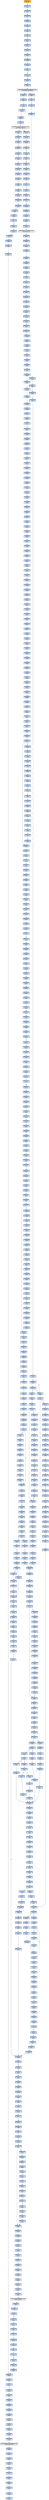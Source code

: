 strict digraph G {
	graph [bgcolor=transparent,
		name=G
	];
	node [color=lightsteelblue,
		fillcolor=lightsteelblue,
		shape=rectangle,
		style=filled
	];
	"0x00457f2b"	[label="0x00457f2b
movl"];
	"0x00457f31"	[label="0x00457f31
movl"];
	"0x00457f2b" -> "0x00457f31"	[color="#000000"];
	"0x00457b06"	[label="0x00457b06
movl"];
	"0x00457b08"	[label="0x00457b08
movl"];
	"0x00457b06" -> "0x00457b08"	[color="#000000"];
	"0x00457f81"	[label="0x00457f81
popl"];
	"0x00457f82"	[label="0x00457f82
popl"];
	"0x00457f81" -> "0x00457f82"	[color="#000000"];
	"0x00457f4c"	[label="0x00457f4c
movb"];
	"0x00457f4e"	[label="0x00457f4e
movb"];
	"0x00457f4c" -> "0x00457f4e"	[color="#000000"];
	"0x00457e3f"	[label="0x00457e3f
movb"];
	"0x00457e41"	[label="0x00457e41
incl"];
	"0x00457e3f" -> "0x00457e41"	[color="#000000"];
	"0x004570b0"	[label="0x004570b0
pushl"];
	"0x004570b2"	[label="0x004570b2
pushl"];
	"0x004570b0" -> "0x004570b2"	[color="#000000"];
	"0x004577db"	[label="0x004577db
movl"];
	"0x004577de"	[label="0x004577de
movl"];
	"0x004577db" -> "0x004577de"	[color="#000000"];
	"0x00457f0d"	[label="0x00457f0d
movl"];
	"0x00457f14"	[label="0x00457f14
jmp"];
	"0x00457f0d" -> "0x00457f14"	[color="#000000"];
	"0x00457416"	[label="0x00457416
jne"];
	"0x00457420"	[label="0x00457420
pushl"];
	"0x00457416" -> "0x00457420"	[color="#000000",
		label=T];
	GETMODULEHANDLEA_KERNEL32_DLL	[color=lightgrey,
		fillcolor=lightgrey,
		label="GETMODULEHANDLEA_KERNEL32_DLL
GETMODULEHANDLEA"];
	"0x00457042"	[label="0x00457042
movl"];
	GETMODULEHANDLEA_KERNEL32_DLL -> "0x00457042"	[color="#000000"];
	"0x00457287"	[label="0x00457287
testl"];
	GETMODULEHANDLEA_KERNEL32_DLL -> "0x00457287"	[color="#000000"];
	"0x00457a3d"	[label="0x00457a3d
movl"];
	"0x00457a42"	[label="0x00457a42
jmp"];
	"0x00457a3d" -> "0x00457a42"	[color="#000000"];
	"0x00457101"	[label="0x00457101
movb"];
	"0x00457103"	[label="0x00457103
cmpb"];
	"0x00457101" -> "0x00457103"	[color="#000000"];
	"0x004579a6"	[label="0x004579a6
popl"];
	"0x004579a7"	[label="0x004579a7
addl"];
	"0x004579a6" -> "0x004579a7"	[color="#000000"];
	"0x00457249"	[label="0x00457249
movl"];
	"0x0045724f"	[label="0x0045724f
orl"];
	"0x00457249" -> "0x0045724f"	[color="#000000"];
	"0x00457a2a"	[label="0x00457a2a
jmp"];
	"0x00457a58"	[label="0x00457a58
movl"];
	"0x00457a2a" -> "0x00457a58"	[color="#000000"];
	"0x0045771a"	[label="0x0045771a
jne"];
	"0x00457726"	[label="0x00457726
movl"];
	"0x0045771a" -> "0x00457726"	[color="#000000",
		label=T];
	"0x004577d9"	[label="0x004577d9
addl"];
	"0x004577d9" -> "0x004577db"	[color="#000000"];
	"0x00457176"	[label="0x00457176
andl"];
	"0x00457179"	[label="0x00457179
repz"];
	"0x00457176" -> "0x00457179"	[color="#000000"];
	"0x00457163"	[label="0x00457163
addl"];
	"0x00457169"	[label="0x00457169
movl"];
	"0x00457163" -> "0x00457169"	[color="#000000"];
	"0x004579d0"	[label="0x004579d0
shll"];
	"0x004579d3"	[label="0x004579d3
andl"];
	"0x004579d0" -> "0x004579d3"	[color="#000000"];
	VIRTUALPROTECT_KERNEL32_DLL	[color=lightgrey,
		fillcolor=lightgrey,
		label="VIRTUALPROTECT_KERNEL32_DLL
VIRTUALPROTECT"];
	"0x004573ff"	[label="0x004573ff
popl"];
	VIRTUALPROTECT_KERNEL32_DLL -> "0x004573ff"	[color="#000000"];
	"0x004577e7"	[label="0x004577e7
popl"];
	"0x004577e8"	[label="0x004577e8
movl"];
	"0x004577e7" -> "0x004577e8"	[color="#000000"];
	"0x0045703b"	[label="0x0045703b
pushl"];
	"0x0045703c"	[label="0x0045703c
call"];
	"0x0045703b" -> "0x0045703c"	[color="#000000"];
	"0x00457f80"	[label="0x00457f80
popl"];
	"0x00457f80" -> "0x00457f81"	[color="#000000"];
	"0x00457b37"	[label="0x00457b37
movl"];
	"0x00457b3d"	[label="0x00457b3d
movl"];
	"0x00457b37" -> "0x00457b3d"	[color="#000000"];
	"0x00457ccb"	[label="0x00457ccb
jmp"];
	"0x00457cd4"	[label="0x00457cd4
movl"];
	"0x00457ccb" -> "0x00457cd4"	[color="#000000"];
	"0x004577b4"	[label="0x004577b4
movl"];
	"0x004577b9"	[label="0x004577b9
movl"];
	"0x004577b4" -> "0x004577b9"	[color="#000000"];
	"0x00457996"	[label="0x00457996
movl"];
	"0x0045799c"	[label="0x0045799c
incl"];
	"0x00457996" -> "0x0045799c"	[color="#000000"];
	"0x004579b2"	[label="0x004579b2
pushl"];
	"0x004579b3"	[label="0x004579b3
movl"];
	"0x004579b2" -> "0x004579b3"	[color="#000000"];
	"0x00457904"	[label="0x00457904
shll"];
	"0x00457907"	[label="0x00457907
movw"];
	"0x00457904" -> "0x00457907"	[color="#000000"];
	"0x00457384"	[label="0x00457384
jmp"];
	"0x00457271"	[label="0x00457271
movl"];
	"0x00457384" -> "0x00457271"	[color="#000000"];
	"0x00457ce6"	[label="0x00457ce6
popl"];
	"0x00457ce7"	[label="0x00457ce7
popl"];
	"0x00457ce6" -> "0x00457ce7"	[color="#000000"];
	"0x00457e78"	[label="0x00457e78
movl"];
	"0x00457e7d"	[label="0x00457e7d
movl"];
	"0x00457e78" -> "0x00457e7d"	[color="#000000"];
	"0x004570be"	[label="0x004570be
call"];
	VIRTUALALLOC_KERNEL32_DLL	[color=lightgrey,
		fillcolor=lightgrey,
		label="VIRTUALALLOC_KERNEL32_DLL
VIRTUALALLOC"];
	"0x004570be" -> VIRTUALALLOC_KERNEL32_DLL	[color="#000000"];
	"0x004579c7"	[label="0x004579c7
movl"];
	"0x004579c9"	[label="0x004579c9
movl"];
	"0x004579c7" -> "0x004579c9"	[color="#000000"];
	"0x0045783b"	[label="0x0045783b
pushl"];
	"0x0045783c"	[label="0x0045783c
pushl"];
	"0x0045783b" -> "0x0045783c"	[color="#000000"];
	"0x00457ea5"	[label="0x00457ea5
movl"];
	"0x00457ea8"	[label="0x00457ea8
shll"];
	"0x00457ea5" -> "0x00457ea8"	[color="#000000"];
	"0x0045788c"	[label="0x0045788c
xorl"];
	"0x0045788e"	[label="0x0045788e
movl"];
	"0x0045788c" -> "0x0045788e"	[color="#000000"];
	"0x00457ed9"	[label="0x00457ed9
movl"];
	"0x00457ede"	[label="0x00457ede
subl"];
	"0x00457ed9" -> "0x00457ede"	[color="#000000"];
	"0x00457f85"	[label="0x00457f85
popl"];
	"0x00457f86"	[label="0x00457f86
addl"];
	"0x00457f85" -> "0x00457f86"	[color="#000000"];
	VIRTUALFREE_KERNEL32_DLL	[color=lightgrey,
		fillcolor=lightgrey,
		label="VIRTUALFREE_KERNEL32_DLL
VIRTUALFREE"];
	"0x004571a8"	[label="0x004571a8
movl"];
	VIRTUALFREE_KERNEL32_DLL -> "0x004571a8"	[color="#000000"];
	"0x0045782c"	[label="0x0045782c
addl"];
	"0x00457831"	[label="0x00457831
ret"];
	"0x0045782c" -> "0x00457831"	[color="#000000"];
	"0x00457807"	[label="0x00457807
movl"];
	"0x0045780a"	[label="0x0045780a
popl"];
	"0x00457807" -> "0x0045780a"	[color="#000000"];
	"0x00457e46"	[label="0x00457e46
movl"];
	"0x00457e49"	[label="0x00457e49
movl"];
	"0x00457e46" -> "0x00457e49"	[color="#000000"];
	"0x00457a2c"	[label="0x00457a2c
cmpl"];
	"0x00457a2f"	[label="0x00457a2f
jae"];
	"0x00457a2c" -> "0x00457a2f"	[color="#000000"];
	"0x00457729"	[label="0x00457729
addl"];
	"0x0045772f"	[label="0x0045772f
ret"];
	"0x00457729" -> "0x0045772f"	[color="#000000"];
	"0x004579ad"	[label="0x004579ad
ret"];
	"0x00457bb4"	[label="0x00457bb4
testb"];
	"0x004579ad" -> "0x00457bb4"	[color="#000000"];
	"0x00457ca3"	[label="0x00457ca3
testb"];
	"0x004579ad" -> "0x00457ca3"	[color="#000000"];
	"0x00457035"	[label="0x00457035
leal"];
	"0x00457035" -> "0x0045703b"	[color="#000000"];
	"0x00457cc6"	[label="0x00457cc6
cmpl"];
	"0x00457cc9"	[label="0x00457cc9
jb"];
	"0x00457cc6" -> "0x00457cc9"	[color="#000000"];
	"0x00457918"	[label="0x00457918
repz"];
	"0x0045791a"	[label="0x0045791a
movl"];
	"0x00457918" -> "0x0045791a"	[color="#000000"];
	"0x004577ad"	[label="0x004577ad
pushl"];
	"0x004577ae"	[label="0x004577ae
cmpl"];
	"0x004577ad" -> "0x004577ae"	[color="#000000"];
	"0x00457015"	[label="0x00457015
movl"];
	"0x0045701a"	[label="0x0045701a
addl"];
	"0x00457015" -> "0x0045701a"	[color="#000000"];
	"0x00457172"	[label="0x00457172
repz"];
	"0x00457174"	[label="0x00457174
movl"];
	"0x00457172" -> "0x00457174"	[color="#000000"];
	"0x0045780c"	[label="0x0045780c
ret"];
	"0x00457b98"	[label="0x00457b98
movb"];
	"0x0045780c" -> "0x00457b98"	[color="#000000"];
	"0x004571ae"	[label="0x004571ae
orl"];
	"0x004571a8" -> "0x004571ae"	[color="#000000"];
	"0x00457e22"	[label="0x00457e22
movl"];
	"0x00457e24"	[label="0x00457e24
je"];
	"0x00457e22" -> "0x00457e24"	[color="#000000"];
	"0x004577f4"	[label="0x004577f4
shrl"];
	"0x004577f6"	[label="0x004577f6
movl"];
	"0x004577f4" -> "0x004577f6"	[color="#000000"];
	"0x004578d8"	[label="0x004578d8
movl"];
	"0x004578dc"	[label="0x004578dc
movl"];
	"0x004578d8" -> "0x004578dc"	[color="#000000"];
	"0x00457869"	[label="0x00457869
movl"];
	"0x0045786d"	[label="0x0045786d
leal"];
	"0x00457869" -> "0x0045786d"	[color="#000000"];
	"0x00457183"	[label="0x00457183
pushl"];
	"0x00457189"	[label="0x00457189
call"];
	"0x00457183" -> "0x00457189"	[color="#000000"];
	"0x004578ad"	[label="0x004578ad
cmpl"];
	"0x004578b3"	[label="0x004578b3
movl"];
	"0x004578ad" -> "0x004578b3"	[color="#000000"];
	"0x00457d3e"	[label="0x00457d3e
movl"];
	"0x00457d42"	[label="0x00457d42
jmp"];
	"0x00457d3e" -> "0x00457d42"	[color="#000000"];
	"0x00457b49"	[label="0x00457b49
movl"];
	"0x00457b4f"	[label="0x00457b4f
movl"];
	"0x00457b49" -> "0x00457b4f"	[color="#000000"];
	"0x00457a96"	[label="0x00457a96
call"];
	"0x00457cf2"	[label="0x00457cf2
call"];
	"0x00457a96" -> "0x00457cf2"	[color="#000000"];
	"0x00457121"	[label="0x00457121
je"];
	"0x00457151"	[label="0x00457151
popl"];
	"0x00457121" -> "0x00457151"	[color="#000000",
		label=T];
	"0x00457ba8"	[label="0x00457ba8
leal"];
	"0x00457bac"	[label="0x00457bac
pushl"];
	"0x00457ba8" -> "0x00457bac"	[color="#000000"];
	"0x00457b6c"	[label="0x00457b6c
pushl"];
	"0x00457b6d"	[label="0x00457b6d
pushl"];
	"0x00457b6c" -> "0x00457b6d"	[color="#000000"];
	"0x0045717b"	[label="0x0045717b
popl"];
	"0x00457179" -> "0x0045717b"	[color="#000000"];
	"0x004577fb"	[label="0x004577fb
subl"];
	"0x004577fd"	[label="0x004577fd
andl"];
	"0x004577fb" -> "0x004577fd"	[color="#000000"];
	"0x0045785c"	[label="0x0045785c
cmpl"];
	"0x0045785e"	[label="0x0045785e
movl"];
	"0x0045785c" -> "0x0045785e"	[color="#000000"];
	"0x00457e42"	[label="0x00457e42
movb"];
	"0x00457e41" -> "0x00457e42"	[color="#000000"];
	"0x004577b1"	[label="0x004577b1
jb"];
	"0x004577ae" -> "0x004577b1"	[color="#000000"];
	"0x004572ac"	[label="0x004572ac
jne"];
	"0x004572b1"	[label="0x004572b1
addl"];
	"0x004572ac" -> "0x004572b1"	[color="#000000",
		label=T];
	"0x004571b0"	[label="0x004571b0
je"];
	"0x004571ae" -> "0x004571b0"	[color="#000000"];
	"0x00457a5a"	[label="0x00457a5a
movl"];
	"0x00457a5d"	[label="0x00457a5d
addl"];
	"0x00457a5a" -> "0x00457a5d"	[color="#000000"];
	"0x00457a05"	[label="0x00457a05
cmpl"];
	"0x00457a07"	[label="0x00457a07
jae"];
	"0x00457a05" -> "0x00457a07"	[color="#000000"];
	"0x004579b5"	[label="0x004579b5
pushl"];
	"0x004579b6"	[label="0x004579b6
movl"];
	"0x004579b5" -> "0x004579b6"	[color="#000000"];
	"0x004579db"	[label="0x004579db
movl"];
	"0x004579de"	[label="0x004579de
addl"];
	"0x004579db" -> "0x004579de"	[color="#000000"];
	"0x00457e9a"	[label="0x00457e9a
jmp"];
	"0x00457ef7"	[label="0x00457ef7
cmpl"];
	"0x00457e9a" -> "0x00457ef7"	[color="#000000"];
	"0x004577bb"	[label="0x004577bb
movb"];
	"0x004577bd"	[label="0x004577bd
incl"];
	"0x004577bb" -> "0x004577bd"	[color="#000000"];
	"0x00457189" -> VIRTUALFREE_KERNEL32_DLL	[color="#000000"];
	"0x004579fd"	[label="0x004579fd
movl"];
	"0x00457a00"	[label="0x00457a00
andl"];
	"0x004579fd" -> "0x00457a00"	[color="#000000"];
	"0x00457e55"	[label="0x00457e55
addl"];
	"0x00457e58"	[label="0x00457e58
orl"];
	"0x00457e55" -> "0x00457e58"	[color="#000000"];
	"0x004579a1"	[label="0x004579a1
popl"];
	"0x004579a2"	[label="0x004579a2
popl"];
	"0x004579a1" -> "0x004579a2"	[color="#000000"];
	"0x004578f6"	[label="0x004578f6
movl"];
	"0x004578f8"	[label="0x004578f8
movb"];
	"0x004578f6" -> "0x004578f8"	[color="#000000"];
	"0x004577a5"	[label="0x004577a5
movl"];
	"0x004577a7"	[label="0x004577a7
pushl"];
	"0x004577a5" -> "0x004577a7"	[color="#000000"];
	"0x00457ec8"	[label="0x00457ec8
cmpl"];
	"0x00457ecb"	[label="0x00457ecb
movl"];
	"0x00457ec8" -> "0x00457ecb"	[color="#000000"];
	"0x004579e4"	[label="0x004579e4
movl"];
	"0x004579e6"	[label="0x004579e6
movl"];
	"0x004579e4" -> "0x004579e6"	[color="#000000"];
	"0x00457f37"	[label="0x00457f37
movl"];
	"0x00457f31" -> "0x00457f37"	[color="#000000"];
	"0x0045783f"	[label="0x0045783f
pushl"];
	"0x00457840"	[label="0x00457840
movl"];
	"0x0045783f" -> "0x00457840"	[color="#000000"];
	"0x00457398"	[label="0x00457398
pushl"];
	"0x0045739a"	[label="0x0045739a
pushl"];
	"0x00457398" -> "0x0045739a"	[color="#000000"];
	"0x004577d4"	[label="0x004577d4
orl"];
	"0x004577d6"	[label="0x004577d6
movl"];
	"0x004577d4" -> "0x004577d6"	[color="#000000"];
	"0x0045716f"	[label="0x0045716f
sarl"];
	"0x0045716f" -> "0x00457172"	[color="#000000"];
	"0x0045740d"	[label="0x0045740d
orl"];
	"0x0045740f"	[label="0x0045740f
movl"];
	"0x0045740d" -> "0x0045740f"	[color="#000000"];
	"0x00457d34"	[label="0x00457d34
movl"];
	"0x00457d36"	[label="0x00457d36
movb"];
	"0x00457d34" -> "0x00457d36"	[color="#000000"];
	"0x00457243"	[label="0x00457243
movl"];
	"0x00457243" -> "0x00457249"	[color="#000000"];
	"0x00457048"	[label="0x00457048
movl"];
	"0x0045704a"	[label="0x0045704a
leal"];
	"0x00457048" -> "0x0045704a"	[color="#000000"];
	"0x00457962"	[label="0x00457962
testl"];
	"0x00457964"	[label="0x00457964
jbe"];
	"0x00457962" -> "0x00457964"	[color="#000000"];
	"0x004576cc"	[label="0x004576cc
subl"];
	"0x004576d2"	[label="0x004576d2
leal"];
	"0x004576cc" -> "0x004576d2"	[color="#000000"];
	"0x00457a83"	[label="0x00457a83
ret"];
	"0x00457e95"	[label="0x00457e95
addl"];
	"0x00457a83" -> "0x00457e95"	[color="#000000"];
	"0x00457d2d"	[label="0x00457d2d
cmpl"];
	"0x00457a83" -> "0x00457d2d"	[color="#000000"];
	"0x004579fb"	[label="0x004579fb
shrl"];
	"0x004579fb" -> "0x004579fd"	[color="#000000"];
	"0x00457f16"	[label="0x00457f16
movl"];
	"0x00457f1c"	[label="0x00457f1c
movl"];
	"0x00457f16" -> "0x00457f1c"	[color="#000000"];
	"0x00457e18"	[label="0x00457e18
movb"];
	"0x00457e1f"	[label="0x00457e1f
popl"];
	"0x00457e18" -> "0x00457e1f"	[color="#000000"];
	"0x00457ce8"	[label="0x00457ce8
movb"];
	"0x00457cea"	[label="0x00457cea
popl"];
	"0x00457ce8" -> "0x00457cea"	[color="#000000"];
	"0x00457a7e"	[label="0x00457a7e
popl"];
	"0x00457a7f"	[label="0x00457a7f
movl"];
	"0x00457a7e" -> "0x00457a7f"	[color="#000000"];
	"0x00457b76"	[label="0x00457b76
call"];
	"0x004577a4"	[label="0x004577a4
pushl"];
	"0x00457b76" -> "0x004577a4"	[color="#000000"];
	"0x00457d38"	[label="0x00457d38
movl"];
	"0x00457d36" -> "0x00457d38"	[color="#000000"];
	"0x00457181"	[label="0x00457181
pushl"];
	"0x00457181" -> "0x00457183"	[color="#000000"];
	"0x004579cc"	[label="0x004579cc
movl"];
	"0x004579cc" -> "0x004579d0"	[color="#000000"];
	"0x004577ee"	[label="0x004577ee
movl"];
	"0x004577f2"	[label="0x004577f2
subl"];
	"0x004577ee" -> "0x004577f2"	[color="#000000"];
	"0x004570f1"	[label="0x004570f1
pushl"];
	"0x004570f7"	[label="0x004570f7
pushl"];
	"0x004570f1" -> "0x004570f7"	[color="#000000"];
	"0x0045736e"	[label="0x0045736e
jmp"];
	"0x004572a2"	[label="0x004572a2
movl"];
	"0x0045736e" -> "0x004572a2"	[color="#000000"];
	"0x00457a1d"	[label="0x00457a1d
cmpl"];
	"0x00457a07" -> "0x00457a1d"	[color="#000000",
		label=T];
	"0x00457a09"	[label="0x00457a09
movl"];
	"0x00457a07" -> "0x00457a09"	[color="#000000",
		label=F];
	"0x004570e8"	[label="0x004570e8
pushl"];
	"0x004570e9"	[label="0x004570e9
movl"];
	"0x004570e8" -> "0x004570e9"	[color="#000000"];
	"0x004578f4"	[label="0x004578f4
movb"];
	"0x004578f4" -> "0x004578f6"	[color="#000000"];
	"0x004578c4"	[label="0x004578c4
movl"];
	"0x004578c7"	[label="0x004578c7
addl"];
	"0x004578c4" -> "0x004578c7"	[color="#000000"];
	"0x00457042" -> "0x00457048"	[color="#000000"];
	"0x0045791e"	[label="0x0045791e
movl"];
	"0x00457922"	[label="0x00457922
movl"];
	"0x0045791e" -> "0x00457922"	[color="#000000"];
	"0x00457e62"	[label="0x00457e62
movl"];
	"0x00457e65"	[label="0x00457e65
jae"];
	"0x00457e62" -> "0x00457e65"	[color="#000000"];
	"0x00457eab"	[label="0x00457eab
movb"];
	"0x00457ea8" -> "0x00457eab"	[color="#000000"];
	"0x00457e6a"	[label="0x00457e6a
movl"];
	"0x00457e6d"	[label="0x00457e6d
movl"];
	"0x00457e6a" -> "0x00457e6d"	[color="#000000"];
	"0x00457f6e"	[label="0x00457f6e
je"];
	"0x00457f70"	[label="0x00457f70
cmpl"];
	"0x00457f6e" -> "0x00457f70"	[color="#000000",
		label=F];
	"0x00457af1"	[label="0x00457af1
movl"];
	"0x00457831" -> "0x00457af1"	[color="#000000"];
	"0x00457b02"	[label="0x00457b02
movl"];
	"0x00457b02" -> "0x00457b06"	[color="#000000"];
	"0x00457926"	[label="0x00457926
addl"];
	"0x00457922" -> "0x00457926"	[color="#000000"];
	"0x0045701c"	[label="0x0045701c
subl"];
	"0x00457022"	[label="0x00457022
cmpl"];
	"0x0045701c" -> "0x00457022"	[color="#000000"];
	"0x004579d9"	[label="0x004579d9
orl"];
	"0x004579d9" -> "0x004579db"	[color="#000000"];
	"0x00457a42" -> "0x00457a58"	[color="#000000"];
	"0x004579a3"	[label="0x004579a3
popl"];
	"0x004579a4"	[label="0x004579a4
movb"];
	"0x004579a3" -> "0x004579a4"	[color="#000000"];
	"0x00457bc7"	[label="0x00457bc7
call"];
	"0x004579b0"	[label="0x004579b0
pushl"];
	"0x00457bc7" -> "0x004579b0"	[color="#000000"];
	"0x0045708d"	[label="0x0045708d
movl"];
	"0x00457093"	[label="0x00457093
orl"];
	"0x0045708d" -> "0x00457093"	[color="#000000"];
	"0x00457a5f"	[label="0x00457a5f
movl"];
	"0x00457a62"	[label="0x00457a62
movl"];
	"0x00457a5f" -> "0x00457a62"	[color="#000000"];
	"0x00457106"	[label="0x00457106
jne"];
	"0x00457103" -> "0x00457106"	[color="#000000"];
	"0x004579e1"	[label="0x004579e1
movl"];
	"0x004579e1" -> "0x004579e4"	[color="#000000"];
	"0x00457a9b"	[label="0x00457a9b
movb"];
	"0x00457aa2"	[label="0x00457aa2
popl"];
	"0x00457a9b" -> "0x00457aa2"	[color="#000000"];
	"0x00457b9c"	[label="0x00457b9c
incl"];
	"0x00457b9d"	[label="0x00457b9d
cmpl"];
	"0x00457b9c" -> "0x00457b9d"	[color="#000000"];
	"0x004577cb"	[label="0x004577cb
shll"];
	"0x004577ce"	[label="0x004577ce
andl"];
	"0x004577cb" -> "0x004577ce"	[color="#000000"];
	"0x0045783a"	[label="0x0045783a
pushl"];
	"0x0045783a" -> "0x0045783b"	[color="#000000"];
	"0x0045703c" -> GETMODULEHANDLEA_KERNEL32_DLL	[color="#000000"];
	"0x00457ed3"	[label="0x00457ed3
movl"];
	"0x00457ed6"	[label="0x00457ed6
movl"];
	"0x00457ed3" -> "0x00457ed6"	[color="#000000"];
	"0x004572ee"	[label="0x004572ee
testl"];
	"0x004572f0"	[label="0x004572f0
popl"];
	"0x004572ee" -> "0x004572f0"	[color="#000000"];
	"0x0045711d"	[label="0x0045711d
xorl"];
	"0x0045711f"	[label="0x0045711f
orl"];
	"0x0045711d" -> "0x0045711f"	[color="#000000"];
	"0x00457b43"	[label="0x00457b43
movl"];
	"0x00457b3d" -> "0x00457b43"	[color="#000000"];
	"0x00457e2e"	[label="0x00457e2e
leal"];
	"0x00457e31"	[label="0x00457e31
cmpl"];
	"0x00457e2e" -> "0x00457e31"	[color="#000000"];
	"0x0045790d"	[label="0x0045790d
repz"];
	"0x0045790f"	[label="0x0045790f
movl"];
	"0x0045790d" -> "0x0045790f"	[color="#000000"];
	"0x00457055"	[label="0x00457055
stosl"];
	"0x00457056"	[label="0x00457056
movb"];
	"0x00457055" -> "0x00457056"	[color="#000000"];
	"0x00457a77"	[label="0x00457a77
movl"];
	"0x00457a7d"	[label="0x00457a7d
popl"];
	"0x00457a77" -> "0x00457a7d"	[color="#000000"];
	"0x00457ed1"	[label="0x00457ed1
jae"];
	"0x00457ed1" -> "0x00457ed3"	[color="#000000",
		label=F];
	"0x00457851"	[label="0x00457851
xorl"];
	"0x00457853"	[label="0x00457853
repz"];
	"0x00457851" -> "0x00457853"	[color="#000000"];
	"0x004578cf"	[label="0x004578cf
movl"];
	"0x004578d3"	[label="0x004578d3
jl"];
	"0x004578cf" -> "0x004578d3"	[color="#000000"];
	"0x00457802"	[label="0x00457802
shrl"];
	"0x004577fd" -> "0x00457802"	[color="#000000"];
	"0x0045739d"	[label="0x0045739d
pushl"];
	"0x0045739e"	[label="0x0045739e
call"];
	"0x0045739d" -> "0x0045739e"	[color="#000000"];
	"0x00457855"	[label="0x00457855
movl"];
	"0x00457855" -> "0x0045785c"	[color="#000000"];
	"0x00457a16"	[label="0x00457a16
movb"];
	"0x00457a19"	[label="0x00457a19
movl"];
	"0x00457a16" -> "0x00457a19"	[color="#000000"];
	"0x00457a1b"	[label="0x00457a1b
jmp"];
	"0x00457a1b" -> "0x00457a58"	[color="#000000"];
	"0x00457f57"	[label="0x00457f57
movl"];
	"0x00457f5b"	[label="0x00457f5b
addl"];
	"0x00457f57" -> "0x00457f5b"	[color="#000000"];
	"0x00457888"	[label="0x00457888
movl"];
	"0x00457888" -> "0x0045788c"	[color="#000000"];
	"0x00457b59"	[label="0x00457b59
stosb"];
	"0x00457b5a"	[label="0x00457b5a
call"];
	"0x00457b59" -> "0x00457b5a"	[color="#000000"];
	"0x00457e80"	[label="0x00457e80
subl"];
	"0x00457e82"	[label="0x00457e82
andl"];
	"0x00457e80" -> "0x00457e82"	[color="#000000"];
	"0x004577b3"	[label="0x004577b3
pushl"];
	"0x004577b3" -> "0x004577b4"	[color="#000000"];
	"0x004576eb"	[label="0x004576eb
pushl"];
	"0x004576ec"	[label="0x004576ec
leal"];
	"0x004576eb" -> "0x004576ec"	[color="#000000"];
	"0x00457b69"	[label="0x00457b69
pushl"];
	"0x00457b6a"	[label="0x00457b6a
movl"];
	"0x00457b69" -> "0x00457b6a"	[color="#000000"];
	"0x00457a8b"	[label="0x00457a8b
xorl"];
	"0x00457a8d"	[label="0x00457a8d
leal"];
	"0x00457a8b" -> "0x00457a8d"	[color="#000000"];
	"0x00457e9c"	[label="0x00457e9c
cmpl"];
	"0x00457ea0"	[label="0x00457ea0
jb"];
	"0x00457e9c" -> "0x00457ea0"	[color="#000000"];
	"0x004577d6" -> "0x004577d9"	[color="#000000"];
	"0x00457ca5"	[label="0x00457ca5
jne"];
	"0x00457cb2"	[label="0x00457cb2
movb"];
	"0x00457ca5" -> "0x00457cb2"	[color="#000000",
		label=T];
	"0x0045783d"	[label="0x0045783d
movl"];
	"0x0045783c" -> "0x0045783d"	[color="#000000"];
	"0x004579e9"	[label="0x004579e9
cmpl"];
	"0x004579ec"	[label="0x004579ec
jae"];
	"0x004579e9" -> "0x004579ec"	[color="#000000"];
	"0x00457f25"	[label="0x00457f25
movl"];
	"0x00457f25" -> "0x00457f2b"	[color="#000000"];
	"0x00457892"	[label="0x00457892
movl"];
	"0x0045789a"	[label="0x0045789a
movl"];
	"0x00457892" -> "0x0045789a"	[color="#000000"];
	"0x00457a87"	[label="0x00457a87
movl"];
	"0x00457a89"	[label="0x00457a89
xorl"];
	"0x00457a87" -> "0x00457a89"	[color="#000000"];
	"0x0045798b"	[label="0x0045798b
movl"];
	"0x0045798f"	[label="0x0045798f
leal"];
	"0x0045798b" -> "0x0045798f"	[color="#000000"];
	"0x004577ce" -> "0x004577d4"	[color="#000000"];
	"0x00457baf"	[label="0x00457baf
call"];
	"0x00457834"	[label="0x00457834
subl"];
	"0x00457baf" -> "0x00457834"	[color="#000000"];
	"0x004579ee"	[label="0x004579ee
movl"];
	"0x004579f1"	[label="0x004579f1
movl"];
	"0x004579ee" -> "0x004579f1"	[color="#000000"];
	"0x00457e4c"	[label="0x00457e4c
movl"];
	"0x00457e50"	[label="0x00457e50
andl"];
	"0x00457e4c" -> "0x00457e50"	[color="#000000"];
	"0x0045795a"	[label="0x0045795a
movl"];
	"0x00457960"	[label="0x00457960
xorl"];
	"0x0045795a" -> "0x00457960"	[color="#000000"];
	"0x00457994"	[label="0x00457994
movl"];
	"0x00457994" -> "0x00457996"	[color="#000000"];
	"0x0045700a"	[label="0x0045700a
popl"];
	"0x0045700b"	[label="0x0045700b
incl"];
	"0x0045700a" -> "0x0045700b"	[color="#000000"];
	"0x00457b0f"	[label="0x00457b0f
leal"];
	"0x00457b12"	[label="0x00457b12
movl"];
	"0x00457b0f" -> "0x00457b12"	[color="#000000"];
	"0x00457ceb"	[label="0x00457ceb
addl"];
	"0x00457cea" -> "0x00457ceb"	[color="#000000"];
	"0x004578e6"	[label="0x004578e6
shrl"];
	"0x004578e9"	[label="0x004578e9
movl"];
	"0x004578e6" -> "0x004578e9"	[color="#000000"];
	"0x00457425"	[label="0x00457425
ret"];
	"0x00457394"	[label="0x00457394
pushl"];
	"0x00457395"	[label="0x00457395
pushl"];
	"0x00457394" -> "0x00457395"	[color="#000000"];
	"0x00457a84"	[label="0x00457a84
pushl"];
	"0x00457a85"	[label="0x00457a85
pushl"];
	"0x00457a84" -> "0x00457a85"	[color="#000000"];
	"0x00457269"	[label="0x00457269
movl"];
	"0x0045726f"	[label="0x0045726f
addl"];
	"0x00457269" -> "0x0045726f"	[color="#000000"];
	"0x00457014"	[label="0x00457014
popl"];
	"0x00457014" -> "0x00457015"	[color="#000000"];
	"0x00457095"	[label="0x00457095
je"];
	"0x00457093" -> "0x00457095"	[color="#000000"];
	"0x00457cf1"	[label="0x00457cf1
ret"];
	"0x00457f6c"	[label="0x00457f6c
testb"];
	"0x00457cf1" -> "0x00457f6c"	[color="#000000"];
	"0x00457cf8"	[label="0x00457cf8
popl"];
	"0x00457cf2" -> "0x00457cf8"	[color="#000000"];
	"0x00457ab9"	[label="0x00457ab9
leal"];
	"0x00457abc"	[label="0x00457abc
pushl"];
	"0x00457ab9" -> "0x00457abc"	[color="#000000"];
	"0x0045788e" -> "0x00457892"	[color="#000000"];
	"0x004571ba"	[label="0x004571ba
movl"];
	"0x004571b0" -> "0x004571ba"	[color="#000000",
		label=T];
	"0x00457e42" -> "0x00457e46"	[color="#000000"];
	"0x00457062"	[label="0x00457062
jmp"];
	"0x00457062" -> "0x0045708d"	[color="#000000"];
	"0x00457e36"	[label="0x00457e36
movl"];
	"0x00457e39"	[label="0x00457e39
movl"];
	"0x00457e36" -> "0x00457e39"	[color="#000000"];
	"0x00457aad"	[label="0x00457aad
addl"];
	"0x00457aaf"	[label="0x00457aaf
incl"];
	"0x00457aad" -> "0x00457aaf"	[color="#000000"];
	"0x00457f47"	[label="0x00457f47
movl"];
	"0x00457f49"	[label="0x00457f49
subl"];
	"0x00457f47" -> "0x00457f49"	[color="#000000"];
	"0x00457e50" -> "0x00457e55"	[color="#000000"];
	"0x00457853" -> "0x00457855"	[color="#000000"];
	"0x004572b9"	[label="0x004572b9
movl"];
	"0x004572bb"	[label="0x004572bb
movl"];
	"0x004572b9" -> "0x004572bb"	[color="#000000"];
	"0x004579e6" -> "0x004579e9"	[color="#000000"];
	"0x00457ba0"	[label="0x00457ba0
jb"];
	"0x00457b9d" -> "0x00457ba0"	[color="#000000"];
	"0x00457152"	[label="0x00457152
popl"];
	"0x00457153"	[label="0x00457153
popl"];
	"0x00457152" -> "0x00457153"	[color="#000000"];
	"0x00457eec"	[label="0x00457eec
subl"];
	"0x00457eee"	[label="0x00457eee
andl"];
	"0x00457eec" -> "0x00457eee"	[color="#000000"];
	"0x00457993"	[label="0x00457993
incl"];
	"0x00457993" -> "0x00457994"	[color="#000000"];
	"0x00457a22"	[label="0x00457a22
cmpl"];
	"0x00457a25"	[label="0x00457a25
sbbl"];
	"0x00457a22" -> "0x00457a25"	[color="#000000"];
	"0x00457e76"	[label="0x00457e76
shrl"];
	"0x00457e76" -> "0x00457e78"	[color="#000000"];
	"0x00457f3e"	[label="0x00457f3e
leal"];
	"0x00457f41"	[label="0x00457f41
cmpl"];
	"0x00457f3e" -> "0x00457f41"	[color="#000000"];
	"0x00457a5d" -> "0x00457a5f"	[color="#000000"];
	"0x00457e3c"	[label="0x00457e3c
shll"];
	"0x00457e39" -> "0x00457e3c"	[color="#000000"];
	"0x0045705f"	[label="0x0045705f
leal"];
	"0x0045705f" -> "0x00457062"	[color="#000000"];
	"0x00457ec6"	[label="0x00457ec6
movl"];
	"0x00457ec6" -> "0x00457ec8"	[color="#000000"];
	"0x00457a47"	[label="0x00457a47
jae"];
	"0x00457a49"	[label="0x00457a49
movl"];
	"0x00457a47" -> "0x00457a49"	[color="#000000",
		label=F];
	"0x004572be"	[label="0x004572be
addl"];
	"0x004572c0"	[label="0x004572c0
addl"];
	"0x004572be" -> "0x004572c0"	[color="#000000"];
	"0x00457873"	[label="0x00457873
cmpl"];
	"0x00457875"	[label="0x00457875
movl"];
	"0x00457873" -> "0x00457875"	[color="#000000"];
	"0x0045797a"	[label="0x0045797a
andl"];
	"0x0045797f"	[label="0x0045797f
movl"];
	"0x0045797a" -> "0x0045797f"	[color="#000000"];
	"0x00457e20"	[label="0x00457e20
testb"];
	"0x00457e1f" -> "0x00457e20"	[color="#000000"];
	"0x00457726" -> "0x00457729"	[color="#000000"];
	"0x00457d3a"	[label="0x00457d3a
incl"];
	"0x00457d38" -> "0x00457d3a"	[color="#000000"];
	"0x00457a7d" -> "0x00457a7e"	[color="#000000"];
	"0x00457111"	[label="0x00457111
pushl"];
	"0x00457112"	[label="0x00457112
movl"];
	"0x00457111" -> "0x00457112"	[color="#000000"];
	"0x00457b43" -> "0x00457b49"	[color="#000000"];
	"0x00457cda"	[label="0x00457cda
leal"];
	"0x00457cde"	[label="0x00457cde
movl"];
	"0x00457cda" -> "0x00457cde"	[color="#000000"];
	"0x004579a4" -> "0x004579a6"	[color="#000000"];
	"0x00457929"	[label="0x00457929
incl"];
	"0x00457926" -> "0x00457929"	[color="#000000"];
	"0x004578c9"	[label="0x004578c9
cmpl"];
	"0x004578cc"	[label="0x004578cc
movl"];
	"0x004578c9" -> "0x004578cc"	[color="#000000"];
	"0x00457f51"	[label="0x00457f51
movl"];
	"0x00457f4e" -> "0x00457f51"	[color="#000000"];
	"0x00457a71"	[label="0x00457a71
movl"];
	"0x00457a75"	[label="0x00457a75
addl"];
	"0x00457a71" -> "0x00457a75"	[color="#000000"];
	"0x004577f6" -> "0x004577fb"	[color="#000000"];
	"0x00457afe"	[label="0x00457afe
popl"];
	"0x00457aff"	[label="0x00457aff
ret"];
	"0x00457afe" -> "0x00457aff"	[color="#000000"];
	"0x004579c3"	[label="0x004579c3
movb"];
	"0x004579c3" -> "0x004579c7"	[color="#000000"];
	"0x00457406"	[label="0x00457406
addl"];
	"0x0045740c"	[label="0x0045740c
popl"];
	"0x00457406" -> "0x0045740c"	[color="#000000"];
	"0x00457ec1"	[label="0x00457ec1
addl"];
	"0x00457ec4"	[label="0x00457ec4
orl"];
	"0x00457ec1" -> "0x00457ec4"	[color="#000000"];
	"0x00457b63"	[label="0x00457b63
subl"];
	"0x00457b5a" -> "0x00457b63"	[color="#000000"];
	"0x004579a2" -> "0x004579a3"	[color="#000000"];
	"0x00457a44"	[label="0x00457a44
cmpl"];
	"0x00457a44" -> "0x00457a47"	[color="#000000"];
	"0x00457bb6"	[label="0x00457bb6
jne"];
	"0x00457bb4" -> "0x00457bb6"	[color="#000000"];
	"0x00457e5c"	[label="0x00457e5c
cmpl"];
	"0x00457e5f"	[label="0x00457e5f
movl"];
	"0x00457e5c" -> "0x00457e5f"	[color="#000000"];
	"0x0045792a"	[label="0x0045792a
decl"];
	"0x0045792b"	[label="0x0045792b
addl"];
	"0x0045792a" -> "0x0045792b"	[color="#000000"];
	"0x004578ab"	[label="0x004578ab
addl"];
	"0x004578ab" -> "0x004578ad"	[color="#000000"];
	"0x00457877"	[label="0x00457877
jb"];
	"0x00457879"	[label="0x00457879
movl"];
	"0x00457877" -> "0x00457879"	[color="#000000",
		label=F];
	"0x0045787e"	[label="0x0045787e
movl"];
	"0x00457879" -> "0x0045787e"	[color="#000000"];
	"0x00457e34"	[label="0x00457e34
jb"];
	"0x00457e31" -> "0x00457e34"	[color="#000000"];
	"0x00457a4e"	[label="0x00457a4e
jmp"];
	"0x00457a4e" -> "0x00457a58"	[color="#000000"];
	"0x004577e5"	[label="0x004577e5
jae"];
	"0x004577e5" -> "0x004577e7"	[color="#000000",
		label=F];
	"0x00457373"	[label="0x00457373
movl"];
	"0x00457375"	[label="0x00457375
movl"];
	"0x00457373" -> "0x00457375"	[color="#000000"];
	"0x004572f1"	[label="0x004572f1
jne"];
	"0x00457365"	[label="0x00457365
movl"];
	"0x004572f1" -> "0x00457365"	[color="#000000",
		label=T];
	"0x0045772f" -> "0x00457101"	[color="#000000"];
	"0x0045792e"	[label="0x0045792e
cmpl"];
	"0x0045792b" -> "0x0045792e"	[color="#000000"];
	"0x00457400"	[label="0x00457400
movl"];
	"0x004573ff" -> "0x00457400"	[color="#000000"];
	"0x00457e90"	[label="0x00457e90
call"];
	"0x00457e90" -> "0x004579b0"	[color="#000000"];
	"0x004577c7"	[label="0x004577c7
movl"];
	"0x004577c7" -> "0x004577cb"	[color="#000000"];
	"0x0045700c"	[label="0x0045700c
pushl"];
	"0x0045700d"	[label="0x0045700d
ret"];
	"0x0045700c" -> "0x0045700d"	[color="#000000"];
	"0x00457e97"	[label="0x00457e97
leal"];
	"0x00457e95" -> "0x00457e97"	[color="#000000"];
	"0x004578d3" -> "0x00457922"	[color="#000000",
		label=T];
	"0x004578d5"	[label="0x004578d5
movl"];
	"0x004578d3" -> "0x004578d5"	[color="#000000",
		label=F];
	"0x0045700e"	[label="0x0045700e
call"];
	"0x0045700e" -> "0x00457014"	[color="#000000"];
	"0x00457b74"	[label="0x00457b74
movl"];
	"0x00457b74" -> "0x00457b76"	[color="#000000"];
	"0x00457151" -> "0x00457152"	[color="#000000"];
	"0x00457b98" -> "0x00457b9c"	[color="#000000"];
	"0x00457eb2"	[label="0x00457eb2
movl"];
	"0x00457eb5"	[label="0x00457eb5
movl"];
	"0x00457eb2" -> "0x00457eb5"	[color="#000000"];
	"0x00457b55"	[label="0x00457b55
repz"];
	"0x00457b57"	[label="0x00457b57
movl"];
	"0x00457b55" -> "0x00457b57"	[color="#000000"];
	"0x00457154"	[label="0x00457154
popl"];
	"0x00457153" -> "0x00457154"	[color="#000000"];
	"0x00457e20" -> "0x00457e22"	[color="#000000"];
	"0x004579f9"	[label="0x004579f9
subl"];
	"0x004579f9" -> "0x004579fb"	[color="#000000"];
	"0x00457e88"	[label="0x00457e88
shrl"];
	"0x00457e82" -> "0x00457e88"	[color="#000000"];
	"0x00457a20"	[label="0x00457a20
jae"];
	"0x00457a20" -> "0x00457a2c"	[color="#000000",
		label=T];
	"0x00457a20" -> "0x00457a22"	[color="#000000",
		label=F];
	"0x00457ee9"	[label="0x00457ee9
movl"];
	"0x00457ee9" -> "0x00457eec"	[color="#000000"];
	"0x00457cb9"	[label="0x00457cb9
xorl"];
	"0x00457cbb"	[label="0x00457cbb
cmpb"];
	"0x00457cb9" -> "0x00457cbb"	[color="#000000"];
	"0x00457a27"	[label="0x00457a27
addl"];
	"0x00457a27" -> "0x00457a2a"	[color="#000000"];
	"0x00457276"	[label="0x00457276
je"];
	"0x00457389"	[label="0x00457389
movl"];
	"0x00457276" -> "0x00457389"	[color="#000000",
		label=T];
	"0x00457001"	[color=lightgrey,
		fillcolor=orange,
		label="0x00457001
pusha"];
	"0x00457002"	[label="0x00457002
call"];
	"0x00457001" -> "0x00457002"	[color="#000000"];
	"0x004579bc"	[label="0x004579bc
jb"];
	"0x004579bc" -> "0x004579ee"	[color="#000000",
		label=T];
	"0x004579be"	[label="0x004579be
movl"];
	"0x004579bc" -> "0x004579be"	[color="#000000",
		label=F];
	"0x00457966"	[label="0x00457966
movl"];
	"0x00457964" -> "0x00457966"	[color="#000000",
		label=F];
	"0x00457e3c" -> "0x00457e3f"	[color="#000000"];
	"0x00457a31"	[label="0x00457a31
movl"];
	"0x00457a36"	[label="0x00457a36
jmp"];
	"0x00457a31" -> "0x00457a36"	[color="#000000"];
	"0x00457117"	[label="0x00457117
movl"];
	"0x00457117" -> "0x0045711d"	[color="#000000"];
	"0x00457cc3"	[label="0x00457cc3
jne"];
	"0x00457cc5"	[label="0x00457cc5
incl"];
	"0x00457cc3" -> "0x00457cc5"	[color="#000000",
		label=F];
	"0x00457ccd"	[label="0x00457ccd
movb"];
	"0x00457cc3" -> "0x00457ccd"	[color="#000000",
		label=T];
	"0x00457a6e"	[label="0x00457a6e
popl"];
	"0x00457a6f"	[label="0x00457a6f
shrl"];
	"0x00457a6e" -> "0x00457a6f"	[color="#000000"];
	"0x004577b9" -> "0x004577bb"	[color="#000000"];
	"0x00457b0c"	[label="0x00457b0c
pushl"];
	"0x00457b0d"	[label="0x00457b0d
movl"];
	"0x00457b0c" -> "0x00457b0d"	[color="#000000"];
	"0x00457f22"	[label="0x00457f22
leal"];
	"0x00457f1c" -> "0x00457f22"	[color="#000000"];
	"0x00457b6e"	[label="0x00457b6e
leal"];
	"0x00457b6d" -> "0x00457b6e"	[color="#000000"];
	"0x004577e0"	[label="0x004577e0
movl"];
	"0x004577e3"	[label="0x004577e3
cmpl"];
	"0x004577e0" -> "0x004577e3"	[color="#000000"];
	"0x00457cb2" -> "0x00457cb9"	[color="#000000"];
	"0x00457ba2"	[label="0x00457ba2
leal"];
	"0x00457ba2" -> "0x00457ba8"	[color="#000000"];
	"0x00457f03"	[label="0x00457f03
testl"];
	"0x00457f05"	[label="0x00457f05
je"];
	"0x00457f03" -> "0x00457f05"	[color="#000000"];
	"0x00457cd4" -> "0x00457cda"	[color="#000000"];
	"0x00457f89"	[label="0x00457f89
ret"];
	"0x00457f86" -> "0x00457f89"	[color="#000000"];
	"0x00457289"	[label="0x00457289
jne"];
	"0x00457292"	[label="0x00457292
movl"];
	"0x00457289" -> "0x00457292"	[color="#000000",
		label=T];
	"0x00457d3c"	[label="0x00457d3c
movl"];
	"0x00457d3c" -> "0x00457d3e"	[color="#000000"];
	"0x00457abd"	[label="0x00457abd
pushl"];
	"0x00457ac2"	[label="0x00457ac2
call"];
	"0x00457abd" -> "0x00457ac2"	[color="#000000"];
	"0x00457a38"	[label="0x00457a38
cmpl"];
	"0x00457a3b"	[label="0x00457a3b
jae"];
	"0x00457a38" -> "0x00457a3b"	[color="#000000"];
	"0x00457bc5"	[label="0x00457bc5
movl"];
	"0x00457bc5" -> "0x00457bc7"	[color="#000000"];
	"0x00457110"	[label="0x00457110
pushl"];
	"0x00457110" -> "0x00457111"	[color="#000000"];
	"0x0045738f"	[label="0x0045738f
movl"];
	"0x00457392"	[label="0x00457392
addl"];
	"0x0045738f" -> "0x00457392"	[color="#000000"];
	"0x00457ee0"	[label="0x00457ee0
addl"];
	"0x00457ee2"	[label="0x00457ee2
shrl"];
	"0x00457ee0" -> "0x00457ee2"	[color="#000000"];
	"0x004570b7"	[label="0x004570b7
pushl"];
	"0x004570bc"	[label="0x004570bc
pushl"];
	"0x004570b7" -> "0x004570bc"	[color="#000000"];
	"0x004579c9" -> "0x004579cc"	[color="#000000"];
	"0x00457405"	[label="0x00457405
pushl"];
	"0x00457405" -> "0x00457406"	[color="#000000"];
	"0x00457415"	[label="0x00457415
popa"];
	"0x00457415" -> "0x00457416"	[color="#000000"];
	"0x00457251"	[label="0x00457251
je"];
	"0x0045724f" -> "0x00457251"	[color="#000000"];
	"0x00457718"	[label="0x00457718
testb"];
	"0x00457f89" -> "0x00457718"	[color="#000000"];
	"0x004579a7" -> "0x004579ad"	[color="#000000"];
	"0x00457f07"	[label="0x00457f07
movl"];
	"0x00457f07" -> "0x00457f0d"	[color="#000000"];
	"0x00457114"	[label="0x00457114
subl"];
	"0x00457114" -> "0x00457117"	[color="#000000"];
	"0x00457378"	[label="0x00457378
movl"];
	"0x0045737b"	[label="0x0045737b
addl"];
	"0x00457378" -> "0x0045737b"	[color="#000000"];
	"0x004570a1"	[label="0x004570a1
leal"];
	"0x00457095" -> "0x004570a1"	[color="#000000",
		label=T];
	"0x004578cc" -> "0x004578cf"	[color="#000000"];
	"0x00457f39"	[label="0x00457f39
movl"];
	"0x00457f3d"	[label="0x00457f3d
incl"];
	"0x00457f39" -> "0x00457f3d"	[color="#000000"];
	"0x004579c0"	[label="0x004579c0
movb"];
	"0x004579be" -> "0x004579c0"	[color="#000000"];
	"0x00457a58" -> "0x00457a5a"	[color="#000000"];
	"0x00457f74"	[label="0x00457f74
jb"];
	"0x00457f7a"	[label="0x00457f7a
movl"];
	"0x00457f74" -> "0x00457f7a"	[color="#000000",
		label=F];
	"0x00457029"	[label="0x00457029
movl"];
	"0x0045702f"	[label="0x0045702f
jne"];
	"0x00457029" -> "0x0045702f"	[color="#000000"];
	"0x00457a36" -> "0x00457a58"	[color="#000000"];
	"0x00457a2f" -> "0x00457a31"	[color="#000000",
		label=F];
	"0x00457a2f" -> "0x00457a38"	[color="#000000",
		label=T];
	"0x00457929" -> "0x0045792a"	[color="#000000"];
	"0x004570fa"	[label="0x004570fa
pushl"];
	"0x004570f7" -> "0x004570fa"	[color="#000000"];
	"0x00457f05" -> "0x00457f07"	[color="#000000",
		label=F];
	"0x00457f05" -> "0x00457f37"	[color="#000000",
		label=T];
	"0x0045737e"	[label="0x0045737e
movl"];
	"0x0045737b" -> "0x0045737e"	[color="#000000"];
	"0x004578b7"	[label="0x004578b7
ja"];
	"0x004578b3" -> "0x004578b7"	[color="#000000"];
	"0x00457a0f"	[label="0x00457a0f
movl"];
	"0x00457a11"	[label="0x00457a11
shrl"];
	"0x00457a0f" -> "0x00457a11"	[color="#000000"];
	"0x00457a1d" -> "0x00457a20"	[color="#000000"];
	"0x00457ed6" -> "0x00457ed9"	[color="#000000"];
	"0x00457ef3"	[label="0x00457ef3
shrl"];
	"0x00457ef5"	[label="0x00457ef5
addl"];
	"0x00457ef3" -> "0x00457ef5"	[color="#000000"];
	"0x004572c8"	[label="0x004572c8
je"];
	"0x004572c8" -> "0x00457373"	[color="#000000",
		label=T];
	"0x00457b63" -> "0x00457b69"	[color="#000000"];
	"0x00457862"	[label="0x00457862
jbe"];
	"0x00457864"	[label="0x00457864
xorl"];
	"0x00457862" -> "0x00457864"	[color="#000000",
		label=F];
	"0x00457af7"	[label="0x00457af7
popl"];
	"0x00457af1" -> "0x00457af7"	[color="#000000"];
	"0x004579ec" -> "0x004579ee"	[color="#000000",
		label=F];
	"0x004570e2"	[label="0x004570e2
movl"];
	"0x004570e2" -> "0x004570e8"	[color="#000000"];
	"0x00457949"	[label="0x00457949
je"];
	"0x00457949" -> "0x0045795a"	[color="#000000",
		label=T];
	"0x00457cc5" -> "0x00457cc6"	[color="#000000"];
	"0x0045715f"	[label="0x0045715f
movl"];
	"0x00457161"	[label="0x00457161
movl"];
	"0x0045715f" -> "0x00457161"	[color="#000000"];
	"0x00457a89" -> "0x00457a8b"	[color="#000000"];
	"0x00457264"	[label="0x00457264
movl"];
	"0x00457251" -> "0x00457264"	[color="#000000",
		label=T];
	"0x00457bad"	[label="0x00457bad
movl"];
	"0x00457bad" -> "0x00457baf"	[color="#000000"];
	"0x00457ead"	[label="0x00457ead
incl"];
	"0x00457eae"	[label="0x00457eae
movb"];
	"0x00457ead" -> "0x00457eae"	[color="#000000"];
	"0x00457efa"	[label="0x00457efa
jae"];
	"0x00457efa" -> "0x00457f16"	[color="#000000",
		label=T];
	"0x00457efc"	[label="0x00457efc
movl"];
	"0x00457efa" -> "0x00457efc"	[color="#000000",
		label=F];
	"0x00457400" -> "0x00457405"	[color="#000000"];
	"0x00457f4b"	[label="0x00457f4b
incl"];
	"0x00457f49" -> "0x00457f4b"	[color="#000000"];
	"0x00457aab"	[label="0x00457aab
shll"];
	"0x00457aab" -> "0x00457aad"	[color="#000000"];
	"0x00457b4f" -> "0x00457b55"	[color="#000000"];
	"0x004578f2"	[label="0x004578f2
addl"];
	"0x004578f2" -> "0x004578f4"	[color="#000000"];
	"0x00457f53"	[label="0x00457f53
cmpl"];
	"0x00457f55"	[label="0x00457f55
jb"];
	"0x00457f53" -> "0x00457f55"	[color="#000000"];
	"0x0045784d"	[label="0x0045784d
leal"];
	"0x0045784d" -> "0x00457851"	[color="#000000"];
	"0x004571c0"	[label="0x004571c0
movl"];
	"0x004571c6"	[label="0x004571c6
subl"];
	"0x004571c0" -> "0x004571c6"	[color="#000000"];
	"0x00457f83"	[label="0x00457f83
movb"];
	"0x00457f82" -> "0x00457f83"	[color="#000000"];
	"0x00457169" -> "0x0045716f"	[color="#000000"];
	"0x004577eb"	[label="0x004577eb
movl"];
	"0x004577eb" -> "0x004577ee"	[color="#000000"];
	"0x004577a4" -> "0x004577a5"	[color="#000000"];
	"0x004572b3"	[label="0x004572b3
addl"];
	"0x004572b1" -> "0x004572b3"	[color="#000000"];
	"0x0045704d"	[label="0x0045704d
pushl"];
	"0x0045704a" -> "0x0045704d"	[color="#000000"];
	"0x00457f5d"	[label="0x00457f5d
movl"];
	"0x00457f5b" -> "0x00457f5d"	[color="#000000"];
	"0x00457ef7" -> "0x00457efa"	[color="#000000"];
	"0x00457871"	[label="0x00457871
incl"];
	"0x00457872"	[label="0x00457872
incl"];
	"0x00457871" -> "0x00457872"	[color="#000000"];
	"0x00457866"	[label="0x00457866
movb"];
	"0x00457864" -> "0x00457866"	[color="#000000"];
	"0x004578bd"	[label="0x004578bd
movl"];
	"0x004578c1"	[label="0x004578c1
movl"];
	"0x004578bd" -> "0x004578c1"	[color="#000000"];
	"0x0045704e"	[label="0x0045704e
pushl"];
	"0x0045704d" -> "0x0045704e"	[color="#000000"];
	"0x004579b3" -> "0x004579b5"	[color="#000000"];
	"0x00457059"	[label="0x00457059
jne"];
	"0x0045705b"	[label="0x0045705b
cmpb"];
	"0x00457059" -> "0x0045705b"	[color="#000000",
		label=F];
	"0x00457a93"	[label="0x00457a93
movl"];
	"0x00457a95"	[label="0x00457a95
pushl"];
	"0x00457a93" -> "0x00457a95"	[color="#000000"];
	"0x00457367"	[label="0x00457367
addl"];
	"0x00457365" -> "0x00457367"	[color="#000000"];
	"0x00457988"	[label="0x00457988
movb"];
	"0x00457988" -> "0x0045798b"	[color="#000000"];
	"0x0045710e"	[label="0x0045710e
pushl"];
	"0x0045710f"	[label="0x0045710f
pushl"];
	"0x0045710e" -> "0x0045710f"	[color="#000000"];
	"0x004576c8"	[label="0x004576c8
movl"];
	"0x004576c8" -> "0x004576cc"	[color="#000000"];
	"0x00457f45"	[label="0x00457f45
jae"];
	"0x00457f45" -> "0x00457f47"	[color="#000000",
		label=F];
	"0x00457f43"	[label="0x00457f43
movl"];
	"0x00457f43" -> "0x00457f45"	[color="#000000"];
	"0x00457ebc"	[label="0x00457ebc
andl"];
	"0x00457ebc" -> "0x00457ec1"	[color="#000000"];
	"0x004570aa"	[label="0x004570aa
je"];
	"0x004570aa" -> "0x004570b0"	[color="#000000",
		label=F];
	"0x00457eab" -> "0x00457ead"	[color="#000000"];
	"0x00457e26"	[label="0x00457e26
cmpl"];
	"0x00457e29"	[label="0x00457e29
jb"];
	"0x00457e26" -> "0x00457e29"	[color="#000000"];
	"0x00457d32"	[label="0x00457d32
jae"];
	"0x00457d2d" -> "0x00457d32"	[color="#000000"];
	"0x00457a14"	[label="0x00457a14
xorl"];
	"0x00457a11" -> "0x00457a14"	[color="#000000"];
	"0x00457e97" -> "0x00457e9a"	[color="#000000"];
	"0x00457806"	[label="0x00457806
popl"];
	"0x00457806" -> "0x00457807"	[color="#000000"];
	"0x0045702f" -> "0x00457035"	[color="#000000",
		label=F];
	"0x00457ede" -> "0x00457ee0"	[color="#000000"];
	"0x00457a6a"	[label="0x00457a6a
subl"];
	"0x00457a6c"	[label="0x00457a6c
subl"];
	"0x00457a6a" -> "0x00457a6c"	[color="#000000"];
	"0x004577de" -> "0x004577e0"	[color="#000000"];
	"0x0045799d"	[label="0x0045799d
cmpl"];
	"0x0045799c" -> "0x0045799d"	[color="#000000"];
	"0x00457974"	[label="0x00457974
movl"];
	"0x00457974" -> "0x0045797a"	[color="#000000"];
	"0x00457e72"	[label="0x00457e72
subl"];
	"0x00457e6d" -> "0x00457e72"	[color="#000000"];
	"0x004579c2"	[label="0x004579c2
incl"];
	"0x004579c0" -> "0x004579c2"	[color="#000000"];
	"0x00457ce5"	[label="0x00457ce5
popl"];
	"0x00457ce5" -> "0x00457ce6"	[color="#000000"];
	"0x0045739e" -> VIRTUALPROTECT_KERNEL32_DLL	[color="#000000"];
	"0x0045739a" -> "0x0045739d"	[color="#000000"];
	"0x00457a14" -> "0x00457a16"	[color="#000000"];
	"0x00457823"	[label="0x00457823
leal"];
	"0x00457826"	[label="0x00457826
movl"];
	"0x00457823" -> "0x00457826"	[color="#000000"];
	"0x00457872" -> "0x00457873"	[color="#000000"];
	"0x00457911"	[label="0x00457911
movl"];
	"0x00457915"	[label="0x00457915
andl"];
	"0x00457911" -> "0x00457915"	[color="#000000"];
	"0x004579c2" -> "0x004579c3"	[color="#000000"];
	"0x0045796d"	[label="0x0045796d
movb"];
	"0x00457970"	[label="0x00457970
testb"];
	"0x0045796d" -> "0x00457970"	[color="#000000"];
	"0x004576ea"	[label="0x004576ea
pushl"];
	"0x004576ea" -> "0x004576eb"	[color="#000000"];
	"0x00457f51" -> "0x00457f53"	[color="#000000"];
	"0x0045726f" -> "0x00457271"	[color="#000000"];
	"0x004571ba" -> "0x004571c0"	[color="#000000"];
	"0x004579b8"	[label="0x004579b8
cmpl"];
	"0x004579b6" -> "0x004579b8"	[color="#000000"];
	"0x00457b2a"	[label="0x00457b2a
movl"];
	"0x00457b30"	[label="0x00457b30
xorl"];
	"0x00457b2a" -> "0x00457b30"	[color="#000000"];
	"0x004572c6"	[label="0x004572c6
testl"];
	"0x004572c6" -> "0x004572c8"	[color="#000000"];
	"0x00457174" -> "0x00457176"	[color="#000000"];
	"0x00457cff"	[label="0x00457cff
ret"];
	"0x00457cff" -> "0x00457e18"	[color="#000000"];
	"0x00457cff" -> "0x00457a9b"	[color="#000000"];
	"0x00457108"	[label="0x00457108
incb"];
	"0x00457108" -> "0x0045710e"	[color="#000000"];
	"0x00457264" -> "0x00457269"	[color="#000000"];
	"0x00457f14" -> "0x00457f31"	[color="#000000"];
	"0x004578c7" -> "0x004578c9"	[color="#000000"];
	"0x00457f41" -> "0x00457f43"	[color="#000000"];
	"0x00457a82"	[label="0x00457a82
popl"];
	"0x00457a82" -> "0x00457a83"	[color="#000000"];
	"0x004578a1"	[label="0x004578a1
movl"];
	"0x004578a5"	[label="0x004578a5
movl"];
	"0x004578a1" -> "0x004578a5"	[color="#000000"];
	"0x0045780b"	[label="0x0045780b
popl"];
	"0x0045780b" -> "0x0045780c"	[color="#000000"];
	"0x00457817"	[label="0x00457817
movl"];
	"0x0045781d"	[label="0x0045781d
movl"];
	"0x00457817" -> "0x0045781d"	[color="#000000"];
	"0x004572f0" -> "0x004572f1"	[color="#000000"];
	"0x00457f22" -> "0x00457f25"	[color="#000000"];
	"0x00457008"	[label="0x00457008
jmp"];
	"0x00457008" -> "0x0045700e"	[color="#000000"];
	"0x00457bc3"	[label="0x00457bc3
xorl"];
	"0x00457bc3" -> "0x00457bc5"	[color="#000000"];
	"0x00457ab0"	[label="0x00457ab0
cmpl"];
	"0x00457aaf" -> "0x00457ab0"	[color="#000000"];
	"0x00457396"	[label="0x00457396
pushl"];
	"0x00457395" -> "0x00457396"	[color="#000000"];
	"0x00457ceb" -> "0x00457cf1"	[color="#000000"];
	"0x004576dc"	[label="0x004576dc
movl"];
	"0x00457aff" -> "0x004576dc"	[color="#000000"];
	"0x00457298"	[label="0x00457298
movl"];
	"0x00457298" -> "0x004572a2"	[color="#000000"];
	"0x00457d3b"	[label="0x00457d3b
incl"];
	"0x00457d3a" -> "0x00457d3b"	[color="#000000"];
	"0x00457b1e"	[label="0x00457b1e
movl"];
	"0x00457b24"	[label="0x00457b24
movl"];
	"0x00457b1e" -> "0x00457b24"	[color="#000000"];
	"0x00457bb6" -> "0x00457bc3"	[color="#000000",
		label=T];
	"0x004576d7"	[label="0x004576d7
call"];
	"0x004576d7" -> "0x00457a84"	[color="#000000"];
	"0x00457983"	[label="0x00457983
movl"];
	"0x0045797f" -> "0x00457983"	[color="#000000"];
	"0x00457a65"	[label="0x00457a65
movl"];
	"0x00457a65" -> "0x00457a6a"	[color="#000000"];
	"0x0045789e"	[label="0x0045789e
leal"];
	"0x0045789a" -> "0x0045789e"	[color="#000000"];
	"0x00457397"	[label="0x00457397
pushl"];
	"0x00457396" -> "0x00457397"	[color="#000000"];
	"0x00457d42" -> "0x00457f70"	[color="#000000"];
	"0x00457af8"	[label="0x00457af8
popl"];
	"0x00457af9"	[label="0x00457af9
addl"];
	"0x00457af8" -> "0x00457af9"	[color="#000000"];
	"0x00457d3b" -> "0x00457d3c"	[color="#000000"];
	"0x004576d6"	[label="0x004576d6
pushl"];
	"0x004576d2" -> "0x004576d6"	[color="#000000"];
	"0x004571c8"	[label="0x004571c8
je"];
	"0x004571c6" -> "0x004571c8"	[color="#000000"];
	"0x00457e67"	[label="0x00457e67
movl"];
	"0x00457e67" -> "0x00457e6a"	[color="#000000"];
	"0x0045799f"	[label="0x0045799f
jb"];
	"0x0045799d" -> "0x0045799f"	[color="#000000"];
	"0x0045717c"	[label="0x0045717c
pushl"];
	"0x0045717b" -> "0x0045717c"	[color="#000000"];
	"0x00457b72"	[label="0x00457b72
pushl"];
	"0x00457b72" -> "0x00457b74"	[color="#000000"];
	"0x0045700d" -> "0x00457008"	[color="#000000"];
	"0x00457f55" -> "0x00457f57"	[color="#000000",
		label=F];
	"0x00457367" -> "0x0045736e"	[color="#000000"];
	"0x00457966" -> "0x0045796d"	[color="#000000"];
	"0x00457058"	[label="0x00457058
scasb"];
	"0x00457056" -> "0x00457058"	[color="#000000"];
	"0x00457915" -> "0x00457918"	[color="#000000"];
	"0x00457397" -> "0x00457398"	[color="#000000"];
	"0x00457e29" -> "0x00457e9c"	[color="#000000",
		label=T];
	"0x00457e2b"	[label="0x00457e2b
movl"];
	"0x00457e29" -> "0x00457e2b"	[color="#000000",
		label=F];
	"0x004572a8"	[label="0x004572a8
movl"];
	"0x004572aa"	[label="0x004572aa
testl"];
	"0x004572a8" -> "0x004572aa"	[color="#000000"];
	"0x00457ea0" -> "0x00457ed3"	[color="#000000",
		label=T];
	"0x00457ea2"	[label="0x00457ea2
movl"];
	"0x00457ea0" -> "0x00457ea2"	[color="#000000",
		label=F];
	"0x00457a62" -> "0x00457a65"	[color="#000000"];
	"0x004570fc"	[label="0x004570fc
call"];
	"0x004570fc" -> "0x004576c8"	[color="#000000"];
	"0x00457d32" -> "0x00457d34"	[color="#000000",
		label=F];
	"0x004579b1"	[label="0x004579b1
pushl"];
	"0x004579b1" -> "0x004579b2"	[color="#000000"];
	"0x00457b14"	[label="0x00457b14
movl"];
	"0x00457b1b"	[label="0x00457b1b
movl"];
	"0x00457b14" -> "0x00457b1b"	[color="#000000"];
	"0x00457986"	[label="0x00457986
xorl"];
	"0x00457986" -> "0x00457988"	[color="#000000"];
	"0x004577a8"	[label="0x004577a8
movl"];
	"0x004577a8" -> "0x004577ad"	[color="#000000"];
	"0x00457804"	[label="0x00457804
addl"];
	"0x00457802" -> "0x00457804"	[color="#000000"];
	"0x00457392" -> "0x00457394"	[color="#000000"];
	"0x00457ece"	[label="0x00457ece
movl"];
	"0x00457ecb" -> "0x00457ece"	[color="#000000"];
	"0x0045711f" -> "0x00457121"	[color="#000000"];
	"0x004577c2"	[label="0x004577c2
movl"];
	"0x004577c4"	[label="0x004577c4
movl"];
	"0x004577c2" -> "0x004577c4"	[color="#000000"];
	"0x00457845"	[label="0x00457845
movl"];
	"0x00457840" -> "0x00457845"	[color="#000000"];
	"0x00457943"	[label="0x00457943
cmpl"];
	"0x00457943" -> "0x00457949"	[color="#000000"];
	"0x004578a9"	[label="0x004578a9
shll"];
	"0x004578a9" -> "0x004578ab"	[color="#000000"];
	"0x00457ab5"	[label="0x00457ab5
movl"];
	"0x00457ab5" -> "0x00457ab9"	[color="#000000"];
	"0x004576f0"	[label="0x004576f0
call"];
	"0x004576ec" -> "0x004576f0"	[color="#000000"];
	"0x00457931"	[label="0x00457931
movl"];
	"0x0045792e" -> "0x00457931"	[color="#000000"];
	"0x00457aa8"	[label="0x00457aa8
addl"];
	"0x00457aa8" -> "0x00457aab"	[color="#000000"];
	"0x00457f6c" -> "0x00457f6e"	[color="#000000"];
	"0x0045740c" -> "0x0045740d"	[color="#000000"];
	"0x00457aa3"	[label="0x00457aa3
movl"];
	"0x00457aa3" -> "0x00457aa8"	[color="#000000"];
	"0x00457b32"	[label="0x00457b32
movl"];
	"0x00457b30" -> "0x00457b32"	[color="#000000"];
	"0x0045701a" -> "0x0045701c"	[color="#000000"];
	"0x004576e3"	[label="0x004576e3
movl"];
	"0x004576e3" -> "0x004576ea"	[color="#000000"];
	"0x0045785e" -> "0x00457862"	[color="#000000"];
	"0x004572bb" -> "0x004572be"	[color="#000000"];
	"0x00457e24" -> "0x00457e9c"	[color="#000000",
		label=T];
	"0x00457e24" -> "0x00457e26"	[color="#000000",
		label=F];
	"0x00457e34" -> "0x00457e36"	[color="#000000",
		label=F];
	"0x00457e34" -> "0x00457e67"	[color="#000000",
		label=T];
	"0x004570eb"	[label="0x004570eb
addl"];
	"0x004570e9" -> "0x004570eb"	[color="#000000"];
	"0x00457f37" -> "0x00457f39"	[color="#000000"];
	"0x00457983" -> "0x00457986"	[color="#000000"];
	"0x004578e0"	[label="0x004578e0
movl"];
	"0x004578e0" -> "0x004578e6"	[color="#000000"];
	"0x0045789e" -> "0x004578a1"	[color="#000000"];
	"0x00457ccd" -> "0x00457cd4"	[color="#000000"];
	"0x00457cc9" -> "0x00457ccb"	[color="#000000",
		label=F];
	"0x00457b71"	[label="0x00457b71
pushl"];
	"0x00457b6e" -> "0x00457b71"	[color="#000000"];
	"0x00457af9" -> "0x00457afe"	[color="#000000"];
	"0x004576dc" -> "0x004576e3"	[color="#000000"];
	"0x004578d5" -> "0x004578d8"	[color="#000000"];
	"0x00457b57" -> "0x00457b59"	[color="#000000"];
	"0x004578f0"	[label="0x004578f0
subl"];
	"0x004578f0" -> "0x004578f2"	[color="#000000"];
	"0x00457b32" -> "0x00457b37"	[color="#000000"];
	"0x00457939"	[label="0x00457939
movl"];
	"0x0045793d"	[label="0x0045793d
jge"];
	"0x00457939" -> "0x0045793d"	[color="#000000"];
	"0x00457a6f" -> "0x00457a71"	[color="#000000"];
	"0x00457882"	[label="0x00457882
movl"];
	"0x0045787e" -> "0x00457882"	[color="#000000"];
	"0x00457ce3"	[label="0x00457ce3
repz"];
	"0x00457ce3" -> "0x00457ce5"	[color="#000000"];
	"0x00457b1b" -> "0x00457b1e"	[color="#000000"];
	"0x0045790a"	[label="0x0045790a
shrl"];
	"0x0045790a" -> "0x0045790d"	[color="#000000"];
	"0x00457a09" -> "0x00457a0f"	[color="#000000"];
	"0x00457abc" -> "0x00457abd"	[color="#000000"];
	"0x0045790f" -> "0x00457911"	[color="#000000"];
	"0x00457e74"	[label="0x00457e74
addl"];
	"0x00457e74" -> "0x00457e76"	[color="#000000"];
	"0x0045717c" -> "0x00457181"	[color="#000000"];
	"0x00457022" -> "0x00457029"	[color="#000000"];
	"0x00457a3b" -> "0x00457a3d"	[color="#000000",
		label=F];
	"0x00457a3b" -> "0x00457a44"	[color="#000000",
		label=T];
	"0x004570fb"	[label="0x004570fb
pushl"];
	"0x004570fb" -> "0x004570fc"	[color="#000000"];
	"0x00457a86"	[label="0x00457a86
pushl"];
	"0x00457a85" -> "0x00457a86"	[color="#000000"];
	"0x004578a5" -> "0x004578a9"	[color="#000000"];
	"0x00457875" -> "0x00457877"	[color="#000000"];
	"0x0045791a" -> "0x0045791e"	[color="#000000"];
	"0x00457900"	[label="0x00457900
movl"];
	"0x00457900" -> "0x00457904"	[color="#000000"];
	"0x00457935"	[label="0x00457935
movl"];
	"0x00457931" -> "0x00457935"	[color="#000000"];
	"0x00457885"	[label="0x00457885
movl"];
	"0x00457882" -> "0x00457885"	[color="#000000"];
	"0x00457e5a"	[label="0x00457e5a
movl"];
	"0x00457e58" -> "0x00457e5a"	[color="#000000"];
	"0x00457f61"	[label="0x00457f61
movl"];
	"0x00457f63"	[label="0x00457f63
jmp"];
	"0x00457f61" -> "0x00457f63"	[color="#000000"];
	"0x004570a7"	[label="0x004570a7
cmpl"];
	"0x004570a1" -> "0x004570a7"	[color="#000000"];
	"0x0045793d" -> "0x00457943"	[color="#000000",
		label=F];
	"0x0045784b"	[label="0x0045784b
xorl"];
	"0x0045784b" -> "0x0045784d"	[color="#000000"];
	"0x004577a7" -> "0x004577a8"	[color="#000000"];
	"0x004579f4"	[label="0x004579f4
movl"];
	"0x004579f1" -> "0x004579f4"	[color="#000000"];
	"0x00457a19" -> "0x00457a1b"	[color="#000000"];
	"0x00457813"	[label="0x00457813
movl"];
	"0x00457813" -> "0x00457817"	[color="#000000"];
	"0x00457112" -> "0x00457114"	[color="#000000"];
	"0x00457826" -> "0x0045782c"	[color="#000000"];
	"0x00457907" -> "0x0045790a"	[color="#000000"];
	"0x00457ca3" -> "0x00457ca5"	[color="#000000"];
	"0x00457718" -> "0x0045771a"	[color="#000000"];
	"0x004570a7" -> "0x004570aa"	[color="#000000"];
	"0x004578fe"	[label="0x004578fe
movl"];
	"0x004578fe" -> "0x00457900"	[color="#000000"];
	"0x00457972"	[label="0x00457972
je"];
	"0x00457970" -> "0x00457972"	[color="#000000"];
	"0x00457b08" -> "0x00457b0c"	[color="#000000"];
	"0x004577be"	[label="0x004577be
movb"];
	"0x004577be" -> "0x004577c2"	[color="#000000"];
	"0x004578fa"	[label="0x004578fa
movl"];
	"0x004578fa" -> "0x004578fe"	[color="#000000"];
	"0x00457a7f" -> "0x00457a82"	[color="#000000"];
	"0x00457e5a" -> "0x00457e5c"	[color="#000000"];
	"0x00457960" -> "0x00457962"	[color="#000000"];
	"0x004570fa" -> "0x004570fb"	[color="#000000"];
	"0x004570eb" -> "0x004570f1"	[color="#000000"];
	"0x00457e65" -> "0x00457e67"	[color="#000000",
		label=F];
	"0x00457ce7" -> "0x00457ce8"	[color="#000000"];
	"0x00457cf9"	[label="0x00457cf9
subl"];
	"0x00457cf9" -> "0x00457cff"	[color="#000000"];
	"0x00457ab3"	[label="0x00457ab3
jb"];
	"0x00457ab3" -> "0x00457ab5"	[color="#000000",
		label=F];
	"0x004572c0" -> "0x004572c6"	[color="#000000"];
	"0x00457274"	[label="0x00457274
testl"];
	"0x00457274" -> "0x00457276"	[color="#000000"];
	"0x00457155"	[label="0x00457155
jmp"];
	"0x00457154" -> "0x00457155"	[color="#000000"];
	"0x004572a2" -> "0x004572a8"	[color="#000000"];
	"0x00457b24" -> "0x00457b2a"	[color="#000000"];
	"0x00457a75" -> "0x00457a77"	[color="#000000"];
	"0x0045705d"	[label="0x0045705d
jne"];
	"0x0045705b" -> "0x0045705d"	[color="#000000"];
	"0x00457e2b" -> "0x00457e2e"	[color="#000000"];
	"0x00457b12" -> "0x00457b14"	[color="#000000"];
	"0x004576d6" -> "0x004576d7"	[color="#000000"];
	"0x004579f4" -> "0x004579f9"	[color="#000000"];
	"0x004577c4" -> "0x004577c7"	[color="#000000"];
	"0x004578c1" -> "0x004578c4"	[color="#000000"];
	"0x00457420" -> "0x00457425"	[color="#000000"];
	"0x00457a8d" -> "0x00457a93"	[color="#000000"];
	"0x004578f8" -> "0x004578fa"	[color="#000000"];
	"0x00457a95" -> "0x00457a96"	[color="#000000"];
	"0x00457a25" -> "0x00457a27"	[color="#000000"];
	"0x00457161" -> "0x00457163"	[color="#000000"];
	"0x00457292" -> "0x00457298"	[color="#000000"];
	"0x00457271" -> "0x00457274"	[color="#000000"];
	"0x00457002" -> "0x0045700a"	[color="#000000"];
	"0x00457f70" -> "0x00457f74"	[color="#000000"];
	"0x00457845" -> "0x0045784b"	[color="#000000"];
	"0x004571c8" -> "0x00457243"	[color="#000000",
		label=T];
	"0x00457b6a" -> "0x00457b6c"	[color="#000000"];
	"0x00457972" -> "0x00457996"	[color="#000000",
		label=T];
	"0x00457972" -> "0x00457974"	[color="#000000",
		label=F];
	"0x0045704f"	[label="0x0045704f
call"];
	"0x0045704e" -> "0x0045704f"	[color="#000000"];
	"0x004579d3" -> "0x004579d9"	[color="#000000"];
	"0x00457375" -> "0x00457378"	[color="#000000"];
	"0x00457e8a"	[label="0x00457e8a
leal"];
	"0x00457e8a" -> "0x00457e90"	[color="#000000"];
	"0x00457106" -> "0x00457108"	[color="#000000",
		label=F];
	"0x00457106" -> "0x00457155"	[color="#000000",
		label=T];
	"0x00457f4b" -> "0x00457f4c"	[color="#000000"];
	"0x004570bc" -> "0x004570be"	[color="#000000"];
	GETPROCADDRESS_KERNEL32_DLL	[color=lightgrey,
		fillcolor=lightgrey,
		label="GETPROCADDRESS_KERNEL32_DLL
GETPROCADDRESS"];
	"0x0045704f" -> GETPROCADDRESS_KERNEL32_DLL	[color="#000000"];
	"0x00457f83" -> "0x00457f85"	[color="#000000"];
	"0x0045786d" -> "0x00457871"	[color="#000000"];
	"0x00457834" -> "0x0045783a"	[color="#000000"];
	"0x004572b3" -> "0x004572b9"	[color="#000000"];
	"0x00457804" -> "0x00457806"	[color="#000000"];
	"0x0045783d" -> "0x0045783f"	[color="#000000"];
	"0x004578b7" -> "0x004578bd"	[color="#000000",
		label=F];
	"0x004577b1" -> "0x004577b3"	[color="#000000",
		label=F];
	"0x004577b1" -> "0x004577e8"	[color="#000000",
		label=T];
	"0x004578eb"	[label="0x004578eb
andl"];
	"0x004578e9" -> "0x004578eb"	[color="#000000"];
	"0x00457ee4"	[label="0x00457ee4
movl"];
	"0x00457ee2" -> "0x00457ee4"	[color="#000000"];
	"0x00457ece" -> "0x00457ed1"	[color="#000000"];
	"0x00457b71" -> "0x00457b72"	[color="#000000"];
	"0x0045798f" -> "0x00457993"	[color="#000000"];
	"0x004579b0" -> "0x004579b1"	[color="#000000"];
	"0x00457ba0" -> "0x00457ba2"	[color="#000000",
		label=F];
	"0x0045799f" -> "0x004579a1"	[color="#000000",
		label=F];
	"0x004572aa" -> "0x004572ac"	[color="#000000"];
	"0x00457f5d" -> "0x00457f61"	[color="#000000"];
	"0x004577e3" -> "0x004577e5"	[color="#000000"];
	"0x00457389" -> "0x0045738f"	[color="#000000"];
	GETPROCADDRESS_KERNEL32_DLL -> "0x004572ee"	[color="#000000"];
	GETPROCADDRESS_KERNEL32_DLL -> "0x00457055"	[color="#000000"];
	"0x00457eae" -> "0x00457eb2"	[color="#000000"];
	"0x0045781d" -> "0x00457823"	[color="#000000"];
	"0x00457ab0" -> "0x00457ab3"	[color="#000000"];
	"0x00457885" -> "0x00457888"	[color="#000000"];
	VIRTUALALLOC_KERNEL32_DLL -> "0x004570e2"	[color="#000000"];
	"0x00457e72" -> "0x00457e74"	[color="#000000"];
	"0x0045740f" -> "0x00457415"	[color="#000000"];
	"0x0045700b" -> "0x0045700c"	[color="#000000"];
	"0x00457b0d" -> "0x00457b0f"	[color="#000000"];
	"0x00457f7e"	[label="0x00457f7e
movl"];
	"0x00457f7e" -> "0x00457f80"	[color="#000000"];
	"0x00457f63" -> "0x00457f70"	[color="#000000"];
	"0x004578eb" -> "0x004578f0"	[color="#000000"];
	"0x0045710f" -> "0x00457110"	[color="#000000"];
	"0x004570b2" -> "0x004570b7"	[color="#000000"];
	"0x00457e88" -> "0x00457e8a"	[color="#000000"];
	"0x00457866" -> "0x00457869"	[color="#000000"];
	"0x0045780a" -> "0x0045780b"	[color="#000000"];
	"0x0045780f"	[label="0x0045780f
movl"];
	"0x0045780f" -> "0x00457813"	[color="#000000"];
	"0x00457058" -> "0x00457059"	[color="#000000"];
	"0x00457ef5" -> "0x00457ef7"	[color="#000000"];
	"0x00457cbb" -> "0x00457cc3"	[color="#000000"];
	"0x004577bd" -> "0x004577be"	[color="#000000"];
	"0x00457af7" -> "0x00457af8"	[color="#000000"];
	"0x004577f2" -> "0x004577f4"	[color="#000000"];
	"0x00457f7a" -> "0x00457f7e"	[color="#000000"];
	"0x00457ac2" -> "0x0045780f"	[color="#000000"];
	"0x00457eb8"	[label="0x00457eb8
movl"];
	"0x00457eb8" -> "0x00457ebc"	[color="#000000"];
	"0x004578dc" -> "0x004578e0"	[color="#000000"];
	"0x00457a86" -> "0x00457a87"	[color="#000000"];
	"0x00457935" -> "0x00457939"	[color="#000000"];
	"0x00457eee" -> "0x00457ef3"	[color="#000000"];
	"0x00457e5f" -> "0x00457e62"	[color="#000000"];
	"0x00457a49" -> "0x00457a4e"	[color="#000000"];
	"0x00457287" -> "0x00457289"	[color="#000000"];
	"0x00457ec4" -> "0x00457ec6"	[color="#000000"];
	"0x00457a00" -> "0x00457a05"	[color="#000000"];
	"0x00457eb5" -> "0x00457eb8"	[color="#000000"];
	"0x00457e49" -> "0x00457e4c"	[color="#000000"];
	"0x00457e7d" -> "0x00457e80"	[color="#000000"];
	"0x00457ea2" -> "0x00457ea5"	[color="#000000"];
	"0x00457cde" -> "0x00457ce3"	[color="#000000"];
	"0x004576f0" -> "0x00457b02"	[color="#000000"];
	"0x004579b8" -> "0x004579bc"	[color="#000000"];
	"0x00457aa2" -> "0x00457aa3"	[color="#000000"];
	"0x00457155" -> "0x0045715f"	[color="#000000"];
	"0x00457cf8" -> "0x00457cf9"	[color="#000000"];
	"0x00457a6c" -> "0x00457a6e"	[color="#000000"];
	"0x0045705d" -> "0x0045705f"	[color="#000000",
		label=F];
	"0x00457efc" -> "0x00457f03"	[color="#000000"];
	"0x0045737e" -> "0x00457384"	[color="#000000"];
	"0x00457bac" -> "0x00457bad"	[color="#000000"];
	"0x004577e8" -> "0x004577eb"	[color="#000000"];
	"0x00457ee4" -> "0x00457ee9"	[color="#000000"];
	"0x00457f3d" -> "0x00457f3e"	[color="#000000"];
	"0x004579de" -> "0x004579e1"	[color="#000000"];
}
